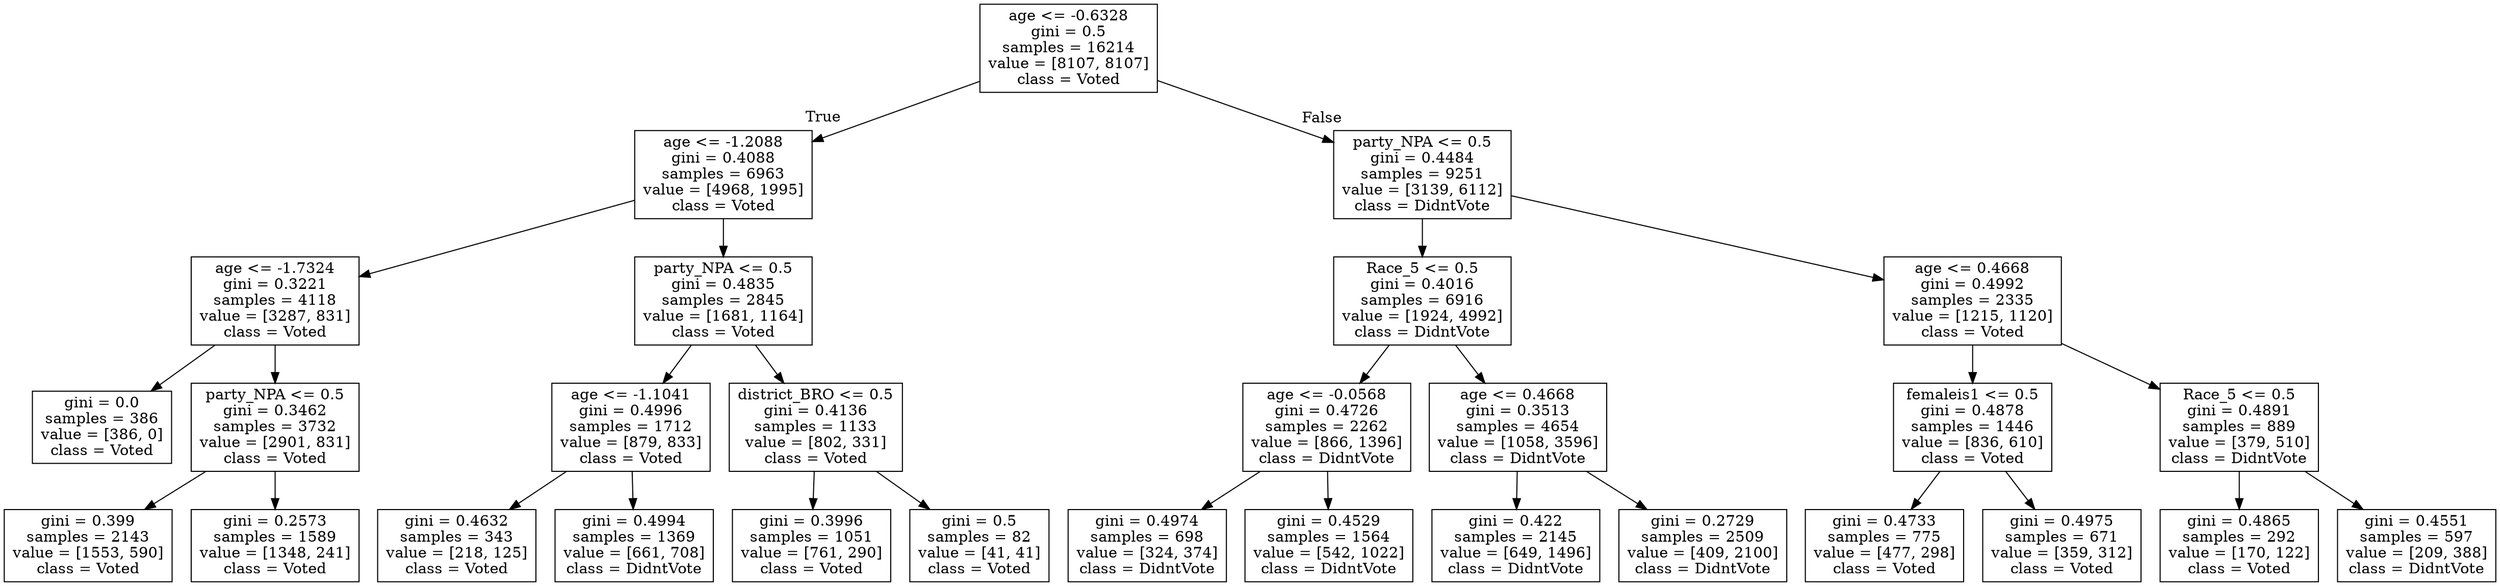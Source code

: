 digraph Tree {
node [shape=box] ;
0 [label="age <= -0.6328\ngini = 0.5\nsamples = 16214\nvalue = [8107, 8107]\nclass = Voted"] ;
1 [label="age <= -1.2088\ngini = 0.4088\nsamples = 6963\nvalue = [4968, 1995]\nclass = Voted"] ;
0 -> 1 [labeldistance=2.5, labelangle=45, headlabel="True"] ;
2 [label="age <= -1.7324\ngini = 0.3221\nsamples = 4118\nvalue = [3287, 831]\nclass = Voted"] ;
1 -> 2 ;
3 [label="gini = 0.0\nsamples = 386\nvalue = [386, 0]\nclass = Voted"] ;
2 -> 3 ;
4 [label="party_NPA <= 0.5\ngini = 0.3462\nsamples = 3732\nvalue = [2901, 831]\nclass = Voted"] ;
2 -> 4 ;
5 [label="gini = 0.399\nsamples = 2143\nvalue = [1553, 590]\nclass = Voted"] ;
4 -> 5 ;
6 [label="gini = 0.2573\nsamples = 1589\nvalue = [1348, 241]\nclass = Voted"] ;
4 -> 6 ;
7 [label="party_NPA <= 0.5\ngini = 0.4835\nsamples = 2845\nvalue = [1681, 1164]\nclass = Voted"] ;
1 -> 7 ;
8 [label="age <= -1.1041\ngini = 0.4996\nsamples = 1712\nvalue = [879, 833]\nclass = Voted"] ;
7 -> 8 ;
9 [label="gini = 0.4632\nsamples = 343\nvalue = [218, 125]\nclass = Voted"] ;
8 -> 9 ;
10 [label="gini = 0.4994\nsamples = 1369\nvalue = [661, 708]\nclass = DidntVote"] ;
8 -> 10 ;
11 [label="district_BRO <= 0.5\ngini = 0.4136\nsamples = 1133\nvalue = [802, 331]\nclass = Voted"] ;
7 -> 11 ;
12 [label="gini = 0.3996\nsamples = 1051\nvalue = [761, 290]\nclass = Voted"] ;
11 -> 12 ;
13 [label="gini = 0.5\nsamples = 82\nvalue = [41, 41]\nclass = Voted"] ;
11 -> 13 ;
14 [label="party_NPA <= 0.5\ngini = 0.4484\nsamples = 9251\nvalue = [3139, 6112]\nclass = DidntVote"] ;
0 -> 14 [labeldistance=2.5, labelangle=-45, headlabel="False"] ;
15 [label="Race_5 <= 0.5\ngini = 0.4016\nsamples = 6916\nvalue = [1924, 4992]\nclass = DidntVote"] ;
14 -> 15 ;
16 [label="age <= -0.0568\ngini = 0.4726\nsamples = 2262\nvalue = [866, 1396]\nclass = DidntVote"] ;
15 -> 16 ;
17 [label="gini = 0.4974\nsamples = 698\nvalue = [324, 374]\nclass = DidntVote"] ;
16 -> 17 ;
18 [label="gini = 0.4529\nsamples = 1564\nvalue = [542, 1022]\nclass = DidntVote"] ;
16 -> 18 ;
19 [label="age <= 0.4668\ngini = 0.3513\nsamples = 4654\nvalue = [1058, 3596]\nclass = DidntVote"] ;
15 -> 19 ;
20 [label="gini = 0.422\nsamples = 2145\nvalue = [649, 1496]\nclass = DidntVote"] ;
19 -> 20 ;
21 [label="gini = 0.2729\nsamples = 2509\nvalue = [409, 2100]\nclass = DidntVote"] ;
19 -> 21 ;
22 [label="age <= 0.4668\ngini = 0.4992\nsamples = 2335\nvalue = [1215, 1120]\nclass = Voted"] ;
14 -> 22 ;
23 [label="femaleis1 <= 0.5\ngini = 0.4878\nsamples = 1446\nvalue = [836, 610]\nclass = Voted"] ;
22 -> 23 ;
24 [label="gini = 0.4733\nsamples = 775\nvalue = [477, 298]\nclass = Voted"] ;
23 -> 24 ;
25 [label="gini = 0.4975\nsamples = 671\nvalue = [359, 312]\nclass = Voted"] ;
23 -> 25 ;
26 [label="Race_5 <= 0.5\ngini = 0.4891\nsamples = 889\nvalue = [379, 510]\nclass = DidntVote"] ;
22 -> 26 ;
27 [label="gini = 0.4865\nsamples = 292\nvalue = [170, 122]\nclass = Voted"] ;
26 -> 27 ;
28 [label="gini = 0.4551\nsamples = 597\nvalue = [209, 388]\nclass = DidntVote"] ;
26 -> 28 ;
}